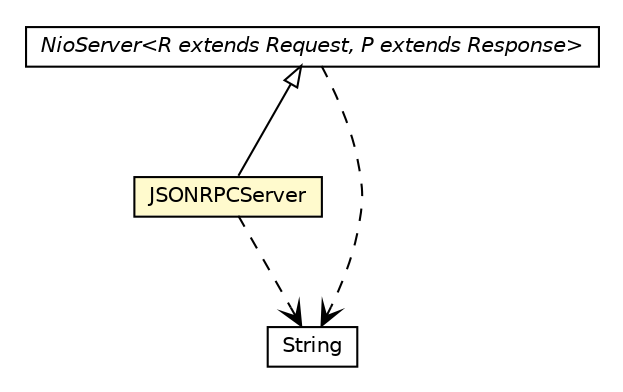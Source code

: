 #!/usr/local/bin/dot
#
# Class diagram 
# Generated by UMLGraph version R5_6-24-gf6e263 (http://www.umlgraph.org/)
#

digraph G {
	edge [fontname="Helvetica",fontsize=10,labelfontname="Helvetica",labelfontsize=10];
	node [fontname="Helvetica",fontsize=10,shape=plaintext];
	nodesep=0.25;
	ranksep=0.5;
	// babble.net.NioServer<R extends babble.net.Request, P extends babble.net.Response>
	c835 [label=<<table title="babble.net.NioServer" border="0" cellborder="1" cellspacing="0" cellpadding="2" port="p" href="../NioServer.html">
		<tr><td><table border="0" cellspacing="0" cellpadding="1">
<tr><td align="center" balign="center"><font face="Helvetica-Oblique"> NioServer&lt;R extends Request, P extends Response&gt; </font></td></tr>
		</table></td></tr>
		</table>>, URL="../NioServer.html", fontname="Helvetica", fontcolor="black", fontsize=10.0];
	// babble.net.json.JSONRPCServer
	c849 [label=<<table title="babble.net.json.JSONRPCServer" border="0" cellborder="1" cellspacing="0" cellpadding="2" port="p" bgcolor="lemonChiffon" href="./JSONRPCServer.html">
		<tr><td><table border="0" cellspacing="0" cellpadding="1">
<tr><td align="center" balign="center"> JSONRPCServer </td></tr>
		</table></td></tr>
		</table>>, URL="./JSONRPCServer.html", fontname="Helvetica", fontcolor="black", fontsize=10.0];
	//babble.net.json.JSONRPCServer extends babble.net.NioServer<babble.net.json.JSONRequest, babble.net.json.JSONResponse>
	c835:p -> c849:p [dir=back,arrowtail=empty];
	// babble.net.NioServer<R extends babble.net.Request, P extends babble.net.Response> DEPEND java.lang.String
	c835:p -> c861:p [taillabel="", label="", headlabel="", fontname="Helvetica", fontcolor="black", fontsize=10.0, color="black", arrowhead=open, style=dashed];
	// babble.net.json.JSONRPCServer DEPEND java.lang.String
	c849:p -> c861:p [taillabel="", label="", headlabel="", fontname="Helvetica", fontcolor="black", fontsize=10.0, color="black", arrowhead=open, style=dashed];
	// java.lang.String
	c861 [label=<<table title="java.lang.String" border="0" cellborder="1" cellspacing="0" cellpadding="2" port="p" href="http://java.sun.com/j2se/1.4.2/docs/api/java/lang/String.html">
		<tr><td><table border="0" cellspacing="0" cellpadding="1">
<tr><td align="center" balign="center"> String </td></tr>
		</table></td></tr>
		</table>>, URL="http://java.sun.com/j2se/1.4.2/docs/api/java/lang/String.html", fontname="Helvetica", fontcolor="black", fontsize=10.0];
}


